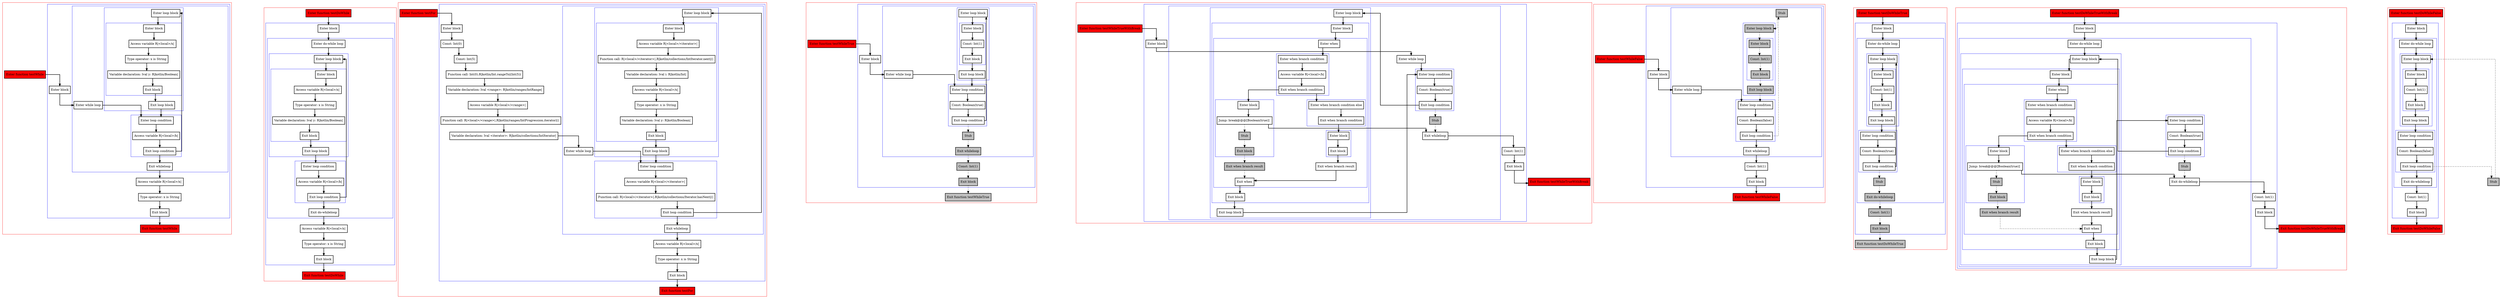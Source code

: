 digraph loops_kt {
  graph [splines=ortho nodesep=3]
  node [shape=box penwidth=2]
  edge [penwidth=2]

  subgraph cluster_0 {
    color=red
    0 [label="Enter function testWhile" style="filled" fillcolor=red];
    subgraph cluster_1 {
      color=blue
      1 [label="Enter block"];
      subgraph cluster_2 {
        color=blue
        2 [label="Enter while loop"];
        subgraph cluster_3 {
          color=blue
          3 [label="Enter loop condition"];
          4 [label="Access variable R|<local>/b|"];
          5 [label="Exit loop condition"];
        }
        subgraph cluster_4 {
          color=blue
          6 [label="Enter loop block"];
          subgraph cluster_5 {
            color=blue
            7 [label="Enter block"];
            8 [label="Access variable R|<local>/x|"];
            9 [label="Type operator: x is String"];
            10 [label="Variable declaration: lval y: R|kotlin/Boolean|"];
            11 [label="Exit block"];
          }
          12 [label="Exit loop block"];
        }
        13 [label="Exit whileloop"];
      }
      14 [label="Access variable R|<local>/x|"];
      15 [label="Type operator: x is String"];
      16 [label="Exit block"];
    }
    17 [label="Exit function testWhile" style="filled" fillcolor=red];
  }

  0 -> {1};
  1 -> {2};
  2 -> {3};
  3 -> {4};
  4 -> {5};
  5 -> {13 6};
  6 -> {7};
  7 -> {8};
  8 -> {9};
  9 -> {10};
  10 -> {11};
  11 -> {12};
  12 -> {3};
  13 -> {14};
  14 -> {15};
  15 -> {16};
  16 -> {17};

  subgraph cluster_6 {
    color=red
    18 [label="Enter function testDoWhile" style="filled" fillcolor=red];
    subgraph cluster_7 {
      color=blue
      19 [label="Enter block"];
      subgraph cluster_8 {
        color=blue
        20 [label="Enter do-while loop"];
        subgraph cluster_9 {
          color=blue
          21 [label="Enter loop block"];
          subgraph cluster_10 {
            color=blue
            22 [label="Enter block"];
            23 [label="Access variable R|<local>/x|"];
            24 [label="Type operator: x is String"];
            25 [label="Variable declaration: lval y: R|kotlin/Boolean|"];
            26 [label="Exit block"];
          }
          27 [label="Exit loop block"];
        }
        subgraph cluster_11 {
          color=blue
          28 [label="Enter loop condition"];
          29 [label="Access variable R|<local>/b|"];
          30 [label="Exit loop condition"];
        }
        31 [label="Exit do-whileloop"];
      }
      32 [label="Access variable R|<local>/x|"];
      33 [label="Type operator: x is String"];
      34 [label="Exit block"];
    }
    35 [label="Exit function testDoWhile" style="filled" fillcolor=red];
  }

  18 -> {19};
  19 -> {20};
  20 -> {21};
  21 -> {22};
  22 -> {23};
  23 -> {24};
  24 -> {25};
  25 -> {26};
  26 -> {27};
  27 -> {28};
  28 -> {29};
  29 -> {30};
  30 -> {21 31};
  31 -> {32};
  32 -> {33};
  33 -> {34};
  34 -> {35};

  subgraph cluster_12 {
    color=red
    36 [label="Enter function testFor" style="filled" fillcolor=red];
    subgraph cluster_13 {
      color=blue
      37 [label="Enter block"];
      38 [label="Const: Int(0)"];
      39 [label="Const: Int(5)"];
      40 [label="Function call: Int(0).R|kotlin/Int.rangeTo|(Int(5))"];
      41 [label="Variable declaration: lval <range>: R|kotlin/ranges/IntRange|"];
      42 [label="Access variable R|<local>/<range>|"];
      43 [label="Function call: R|<local>/<range>|.R|kotlin/ranges/IntProgression.iterator|()"];
      44 [label="Variable declaration: lval <iterator>: R|kotlin/collections/IntIterator|"];
      subgraph cluster_14 {
        color=blue
        45 [label="Enter while loop"];
        subgraph cluster_15 {
          color=blue
          46 [label="Enter loop condition"];
          47 [label="Access variable R|<local>/<iterator>|"];
          48 [label="Function call: R|<local>/<iterator>|.R|kotlin/collections/Iterator.hasNext|()"];
          49 [label="Exit loop condition"];
        }
        subgraph cluster_16 {
          color=blue
          50 [label="Enter loop block"];
          subgraph cluster_17 {
            color=blue
            51 [label="Enter block"];
            52 [label="Access variable R|<local>/<iterator>|"];
            53 [label="Function call: R|<local>/<iterator>|.R|kotlin/collections/IntIterator.next|()"];
            54 [label="Variable declaration: lval i: R|kotlin/Int|"];
            55 [label="Access variable R|<local>/x|"];
            56 [label="Type operator: x is String"];
            57 [label="Variable declaration: lval y: R|kotlin/Boolean|"];
            58 [label="Exit block"];
          }
          59 [label="Exit loop block"];
        }
        60 [label="Exit whileloop"];
      }
      61 [label="Access variable R|<local>/x|"];
      62 [label="Type operator: x is String"];
      63 [label="Exit block"];
    }
    64 [label="Exit function testFor" style="filled" fillcolor=red];
  }

  36 -> {37};
  37 -> {38};
  38 -> {39};
  39 -> {40};
  40 -> {41};
  41 -> {42};
  42 -> {43};
  43 -> {44};
  44 -> {45};
  45 -> {46};
  46 -> {47};
  47 -> {48};
  48 -> {49};
  49 -> {60 50};
  50 -> {51};
  51 -> {52};
  52 -> {53};
  53 -> {54};
  54 -> {55};
  55 -> {56};
  56 -> {57};
  57 -> {58};
  58 -> {59};
  59 -> {46};
  60 -> {61};
  61 -> {62};
  62 -> {63};
  63 -> {64};

  subgraph cluster_18 {
    color=red
    65 [label="Enter function testWhileTrue" style="filled" fillcolor=red];
    subgraph cluster_19 {
      color=blue
      66 [label="Enter block"];
      subgraph cluster_20 {
        color=blue
        67 [label="Enter while loop"];
        subgraph cluster_21 {
          color=blue
          68 [label="Enter loop condition"];
          69 [label="Const: Boolean(true)"];
          70 [label="Exit loop condition"];
        }
        subgraph cluster_22 {
          color=blue
          71 [label="Enter loop block"];
          subgraph cluster_23 {
            color=blue
            72 [label="Enter block"];
            73 [label="Const: Int(1)"];
            74 [label="Exit block"];
          }
          75 [label="Exit loop block"];
        }
        76 [label="Stub" style="filled" fillcolor=gray];
        77 [label="Exit whileloop" style="filled" fillcolor=gray];
      }
      78 [label="Const: Int(1)" style="filled" fillcolor=gray];
      79 [label="Exit block" style="filled" fillcolor=gray];
    }
    80 [label="Exit function testWhileTrue" style="filled" fillcolor=red style="filled" fillcolor=gray];
  }

  65 -> {66};
  66 -> {67};
  67 -> {68};
  68 -> {69};
  69 -> {70};
  70 -> {71};
  70 -> {76} [style=dotted];
  71 -> {72};
  72 -> {73};
  73 -> {74};
  74 -> {75};
  75 -> {68};
  76 -> {77} [style=dotted];
  77 -> {78} [style=dotted];
  78 -> {79} [style=dotted];
  79 -> {80} [style=dotted];

  subgraph cluster_24 {
    color=red
    81 [label="Enter function testWhileTrueWithBreak" style="filled" fillcolor=red];
    subgraph cluster_25 {
      color=blue
      82 [label="Enter block"];
      subgraph cluster_26 {
        color=blue
        83 [label="Enter while loop"];
        subgraph cluster_27 {
          color=blue
          84 [label="Enter loop condition"];
          85 [label="Const: Boolean(true)"];
          86 [label="Exit loop condition"];
        }
        subgraph cluster_28 {
          color=blue
          87 [label="Enter loop block"];
          subgraph cluster_29 {
            color=blue
            88 [label="Enter block"];
            subgraph cluster_30 {
              color=blue
              89 [label="Enter when"];
              subgraph cluster_31 {
                color=blue
                90 [label="Enter when branch condition "];
                91 [label="Access variable R|<local>/b|"];
                92 [label="Exit when branch condition"];
              }
              subgraph cluster_32 {
                color=blue
                93 [label="Enter block"];
                94 [label="Jump: break@@@[Boolean(true)] "];
                95 [label="Stub" style="filled" fillcolor=gray];
                96 [label="Exit block" style="filled" fillcolor=gray];
              }
              97 [label="Exit when branch result" style="filled" fillcolor=gray];
              subgraph cluster_33 {
                color=blue
                98 [label="Enter when branch condition else"];
                99 [label="Exit when branch condition"];
              }
              subgraph cluster_34 {
                color=blue
                100 [label="Enter block"];
                101 [label="Exit block"];
              }
              102 [label="Exit when branch result"];
              103 [label="Exit when"];
            }
            104 [label="Exit block"];
          }
          105 [label="Exit loop block"];
        }
        106 [label="Stub" style="filled" fillcolor=gray];
        107 [label="Exit whileloop"];
      }
      108 [label="Const: Int(1)"];
      109 [label="Exit block"];
    }
    110 [label="Exit function testWhileTrueWithBreak" style="filled" fillcolor=red];
  }

  81 -> {82};
  82 -> {83};
  83 -> {84};
  84 -> {85};
  85 -> {86};
  86 -> {87};
  86 -> {106} [style=dotted];
  87 -> {88};
  88 -> {89};
  89 -> {90};
  90 -> {91};
  91 -> {92};
  92 -> {93 98};
  93 -> {94};
  94 -> {107};
  94 -> {95} [style=dotted];
  95 -> {96} [style=dotted];
  96 -> {97} [style=dotted];
  97 -> {103} [style=dotted];
  98 -> {99};
  99 -> {100};
  100 -> {101};
  101 -> {102};
  102 -> {103};
  103 -> {104};
  104 -> {105};
  105 -> {84};
  106 -> {107} [style=dotted];
  107 -> {108};
  108 -> {109};
  109 -> {110};

  subgraph cluster_35 {
    color=red
    111 [label="Enter function testWhileFalse" style="filled" fillcolor=red];
    subgraph cluster_36 {
      color=blue
      112 [label="Enter block"];
      subgraph cluster_37 {
        color=blue
        113 [label="Enter while loop"];
        subgraph cluster_38 {
          color=blue
          114 [label="Enter loop condition"];
          115 [label="Const: Boolean(false)"];
          116 [label="Exit loop condition"];
        }
        117 [label="Stub" style="filled" fillcolor=gray];
        subgraph cluster_39 {
          color=blue
          118 [label="Enter loop block" style="filled" fillcolor=gray];
          subgraph cluster_40 {
            color=blue
            119 [label="Enter block" style="filled" fillcolor=gray];
            120 [label="Const: Int(1)" style="filled" fillcolor=gray];
            121 [label="Exit block" style="filled" fillcolor=gray];
          }
          122 [label="Exit loop block" style="filled" fillcolor=gray];
        }
        123 [label="Exit whileloop"];
      }
      124 [label="Const: Int(1)"];
      125 [label="Exit block"];
    }
    126 [label="Exit function testWhileFalse" style="filled" fillcolor=red];
  }

  111 -> {112};
  112 -> {113};
  113 -> {114};
  114 -> {115};
  115 -> {116};
  116 -> {123};
  116 -> {117} [style=dotted];
  117 -> {118} [style=dotted];
  118 -> {119} [style=dotted];
  119 -> {120} [style=dotted];
  120 -> {121} [style=dotted];
  121 -> {122} [style=dotted];
  122 -> {114} [style=dotted];
  123 -> {124};
  124 -> {125};
  125 -> {126};

  subgraph cluster_41 {
    color=red
    127 [label="Enter function testDoWhileTrue" style="filled" fillcolor=red];
    subgraph cluster_42 {
      color=blue
      128 [label="Enter block"];
      subgraph cluster_43 {
        color=blue
        129 [label="Enter do-while loop"];
        subgraph cluster_44 {
          color=blue
          130 [label="Enter loop block"];
          subgraph cluster_45 {
            color=blue
            131 [label="Enter block"];
            132 [label="Const: Int(1)"];
            133 [label="Exit block"];
          }
          134 [label="Exit loop block"];
        }
        subgraph cluster_46 {
          color=blue
          135 [label="Enter loop condition"];
          136 [label="Const: Boolean(true)"];
          137 [label="Exit loop condition"];
        }
        138 [label="Stub" style="filled" fillcolor=gray];
        139 [label="Exit do-whileloop" style="filled" fillcolor=gray];
      }
      140 [label="Const: Int(1)" style="filled" fillcolor=gray];
      141 [label="Exit block" style="filled" fillcolor=gray];
    }
    142 [label="Exit function testDoWhileTrue" style="filled" fillcolor=red style="filled" fillcolor=gray];
  }

  127 -> {128};
  128 -> {129};
  129 -> {130};
  130 -> {131};
  131 -> {132};
  132 -> {133};
  133 -> {134};
  134 -> {135};
  135 -> {136};
  136 -> {137};
  137 -> {130};
  137 -> {138} [style=dotted];
  138 -> {139} [style=dotted];
  139 -> {140} [style=dotted];
  140 -> {141} [style=dotted];
  141 -> {142} [style=dotted];

  subgraph cluster_47 {
    color=red
    143 [label="Enter function testDoWhileTrueWithBreak" style="filled" fillcolor=red];
    subgraph cluster_48 {
      color=blue
      144 [label="Enter block"];
      subgraph cluster_49 {
        color=blue
        145 [label="Enter do-while loop"];
        subgraph cluster_50 {
          color=blue
          146 [label="Enter loop block"];
          subgraph cluster_51 {
            color=blue
            147 [label="Enter block"];
            subgraph cluster_52 {
              color=blue
              148 [label="Enter when"];
              subgraph cluster_53 {
                color=blue
                149 [label="Enter when branch condition "];
                150 [label="Access variable R|<local>/b|"];
                151 [label="Exit when branch condition"];
              }
              subgraph cluster_54 {
                color=blue
                152 [label="Enter block"];
                153 [label="Jump: break@@@[Boolean(true)] "];
                154 [label="Stub" style="filled" fillcolor=gray];
                155 [label="Exit block" style="filled" fillcolor=gray];
              }
              156 [label="Exit when branch result" style="filled" fillcolor=gray];
              subgraph cluster_55 {
                color=blue
                157 [label="Enter when branch condition else"];
                158 [label="Exit when branch condition"];
              }
              subgraph cluster_56 {
                color=blue
                159 [label="Enter block"];
                160 [label="Exit block"];
              }
              161 [label="Exit when branch result"];
              162 [label="Exit when"];
            }
            163 [label="Exit block"];
          }
          164 [label="Exit loop block"];
        }
        subgraph cluster_57 {
          color=blue
          165 [label="Enter loop condition"];
          166 [label="Const: Boolean(true)"];
          167 [label="Exit loop condition"];
        }
        168 [label="Stub" style="filled" fillcolor=gray];
        169 [label="Exit do-whileloop"];
      }
      170 [label="Const: Int(1)"];
      171 [label="Exit block"];
    }
    172 [label="Exit function testDoWhileTrueWithBreak" style="filled" fillcolor=red];
  }

  143 -> {144};
  144 -> {145};
  145 -> {146};
  146 -> {147};
  147 -> {148};
  148 -> {149};
  149 -> {150};
  150 -> {151};
  151 -> {152 157};
  152 -> {153};
  153 -> {169};
  153 -> {154} [style=dotted];
  154 -> {155} [style=dotted];
  155 -> {156} [style=dotted];
  156 -> {162} [style=dotted];
  157 -> {158};
  158 -> {159};
  159 -> {160};
  160 -> {161};
  161 -> {162};
  162 -> {163};
  163 -> {164};
  164 -> {165};
  165 -> {166};
  166 -> {167};
  167 -> {146};
  167 -> {168} [style=dotted];
  168 -> {169} [style=dotted];
  169 -> {170};
  170 -> {171};
  171 -> {172};

  subgraph cluster_58 {
    color=red
    173 [label="Enter function testDoWhileFalse" style="filled" fillcolor=red];
    subgraph cluster_59 {
      color=blue
      174 [label="Enter block"];
      subgraph cluster_60 {
        color=blue
        175 [label="Enter do-while loop"];
        subgraph cluster_61 {
          color=blue
          176 [label="Enter loop block"];
          subgraph cluster_62 {
            color=blue
            177 [label="Enter block"];
            178 [label="Const: Int(1)"];
            179 [label="Exit block"];
          }
          180 [label="Exit loop block"];
        }
        subgraph cluster_63 {
          color=blue
          181 [label="Enter loop condition"];
          182 [label="Const: Boolean(false)"];
          183 [label="Exit loop condition"];
        }
        184 [label="Exit do-whileloop"];
      }
      185 [label="Const: Int(1)"];
      186 [label="Exit block"];
    }
    187 [label="Exit function testDoWhileFalse" style="filled" fillcolor=red];
  }
  188 [label="Stub" style="filled" fillcolor=gray];

  173 -> {174};
  174 -> {175};
  175 -> {176};
  176 -> {177};
  177 -> {178};
  178 -> {179};
  179 -> {180};
  180 -> {181};
  181 -> {182};
  182 -> {183};
  183 -> {184};
  183 -> {188} [style=dotted];
  184 -> {185};
  185 -> {186};
  186 -> {187};
  188 -> {176} [style=dotted];

}
